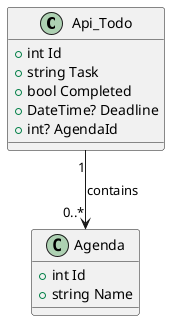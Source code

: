 @startuml
class Api_Todo {
    +int Id
    +string Task
    +bool Completed
    +DateTime? Deadline
    +int? AgendaId
}

class Agenda {
    +int Id
    +string Name
}

Api_Todo "1" -->"0..*" Agenda : contains
@enduml
